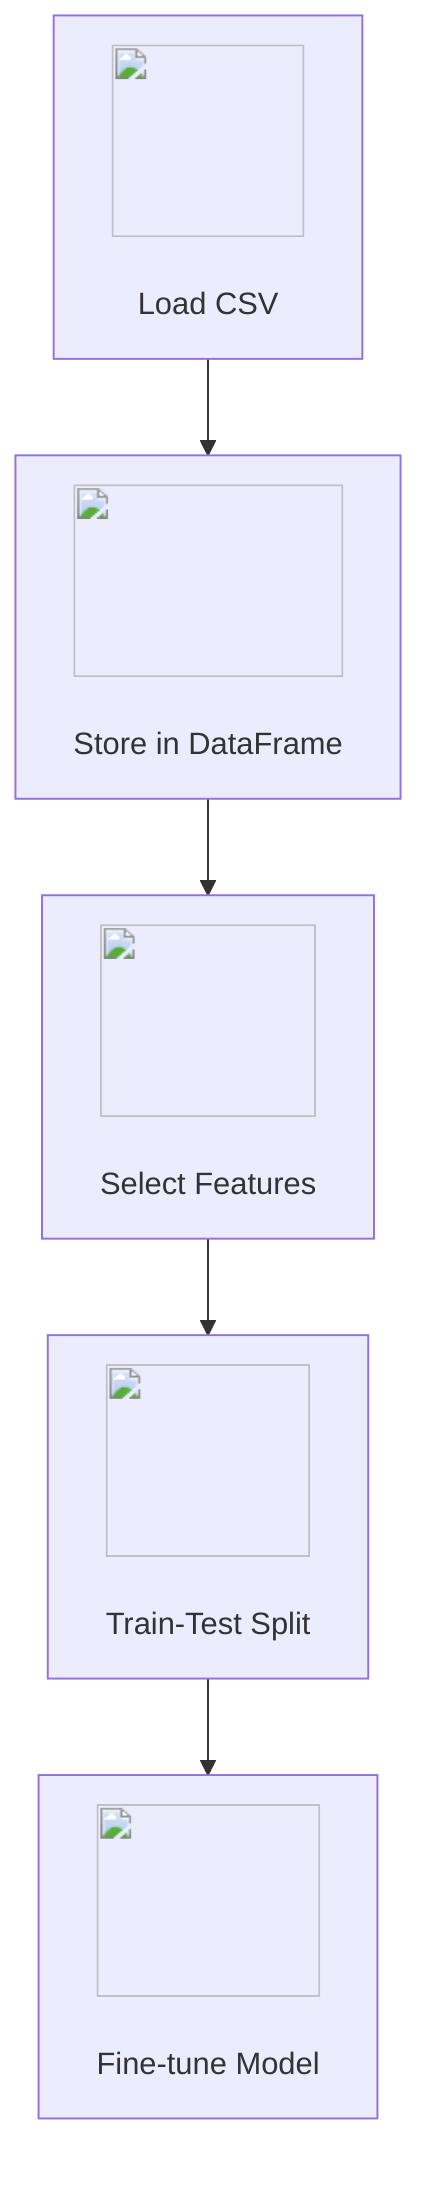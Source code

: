 graph TD;
    A["<img src='icons/file.svg' width=100 height=100/> <br/> Load CSV" ] --> B["<img src='icons/database.svg' width=100 height=100/> <br/> Store in DataFrame"];
    B --> D["<img src='icons/column_split.svg' width=100 height=100/> <br/> Select Features"];
    D --> E["<img src='icons/row_split.svg' width=100 height=100/> <br/> Train-Test Split"];
    E --> G["<img src='icons/brain.svg' width=100 height=100/> <br/> Fine-tune Model"];